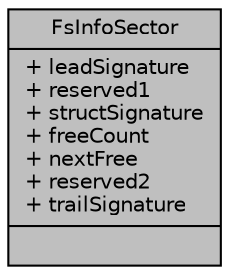 digraph "FsInfoSector"
{
 // INTERACTIVE_SVG=YES
 // LATEX_PDF_SIZE
  edge [fontname="Helvetica",fontsize="10",labelfontname="Helvetica",labelfontsize="10"];
  node [fontname="Helvetica",fontsize="10",shape=record];
  Node1 [label="{FsInfoSector\n|+ leadSignature\l+ reserved1\l+ structSignature\l+ freeCount\l+ nextFree\l+ reserved2\l+ trailSignature\l|}",height=0.2,width=0.4,color="black", fillcolor="grey75", style="filled", fontcolor="black",tooltip=" "];
}
